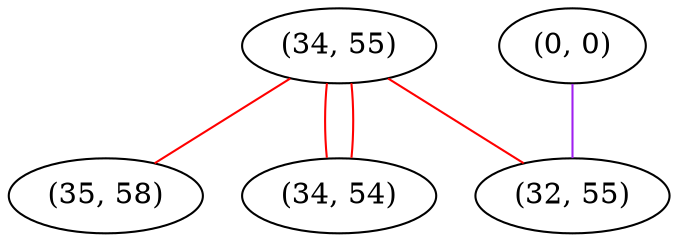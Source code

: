 graph "" {
"(34, 55)";
"(0, 0)";
"(35, 58)";
"(34, 54)";
"(32, 55)";
"(34, 55)" -- "(35, 58)"  [color=red, key=0, weight=1];
"(34, 55)" -- "(34, 54)"  [color=red, key=0, weight=1];
"(34, 55)" -- "(34, 54)"  [color=red, key=1, weight=1];
"(34, 55)" -- "(32, 55)"  [color=red, key=0, weight=1];
"(0, 0)" -- "(32, 55)"  [color=purple, key=0, weight=4];
}
